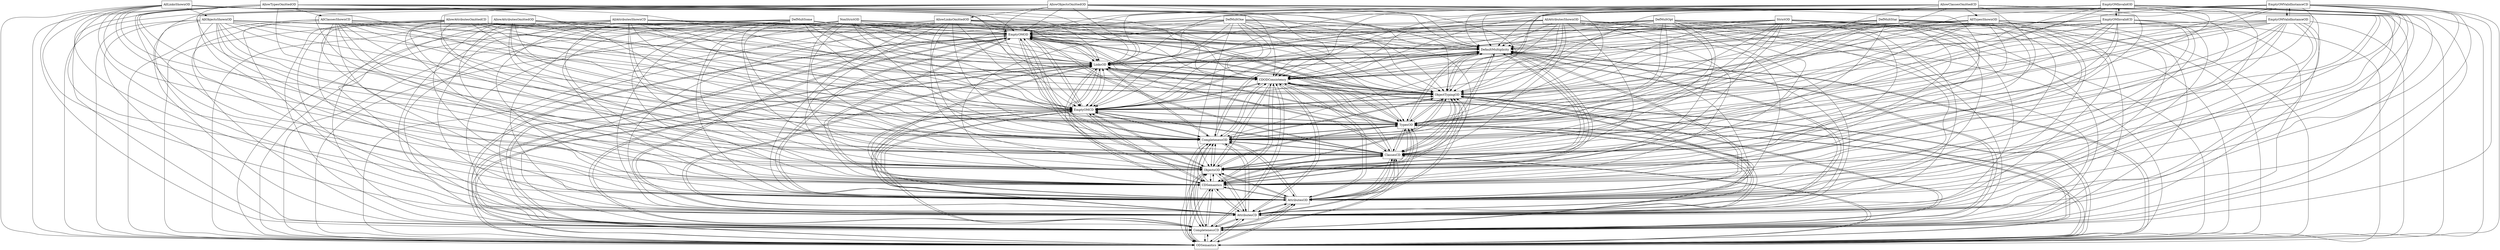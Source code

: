 digraph{
graph [rankdir=TB];
node [shape=box];
edge [arrowhead=normal];
0[label="EmptyOMOD",]
1[label="DefaultMultiplicity",]
2[label="AllowAttributesOmittedOD",]
3[label="AllowObjectsOmittedOD",]
4[label="ODSemantics",]
5[label="DefMultOne",]
6[label="AllLinksShownOD",]
7[label="AllObjectsShownOD",]
8[label="DefMultOpt",]
9[label="AllowLinksOmittedOD",]
10[label="CompletenessCD",]
11[label="StrictOD",]
12[label="NonStrictOD",]
13[label="AttributesCD",]
14[label="EmptyOMInvalidOD",]
15[label="AllowTypesOmittedOD",]
16[label="AllClassesShownCD",]
17[label="AttributesOD",]
18[label="DefMultStar",]
19[label="AllTypesShownOD",]
20[label="CDSemantics",]
21[label="AllAttributesShownCD",]
22[label="ObjectsOD",]
23[label="ClassesCD",]
24[label="EmptyOMInvalidCD",]
25[label="AllowAttributesOmittedCD",]
26[label="CompletenessOD",]
27[label="DefMultSome",]
28[label="AllAttributesShownOD",]
29[label="AllowClassesOmittedCD",]
30[label="TypesOD",]
31[label="EmptyOMCD",]
32[label="EmptyOMValidInstanceCD",]
33[label="ObjectTypingOD",]
34[label="CDODConsistency",]
35[label="EmptyOMValidInstanceOD",]
36[label="LinksOD",]
0->1[label="",]
0->4[label="",]
0->10[label="",]
0->13[label="",]
0->17[label="",]
0->20[label="",]
0->22[label="",]
0->23[label="",]
0->26[label="",]
0->30[label="",]
0->31[label="",]
0->33[label="",]
0->34[label="",]
0->36[label="",]
1->0[label="",]
1->4[label="",]
1->10[label="",]
1->13[label="",]
1->17[label="",]
1->20[label="",]
1->22[label="",]
1->23[label="",]
1->26[label="",]
1->30[label="",]
1->31[label="",]
1->33[label="",]
1->34[label="",]
1->36[label="",]
2->0[label="",]
2->1[label="",]
2->4[label="",]
2->10[label="",]
2->13[label="",]
2->17[label="",]
2->20[label="",]
2->22[label="",]
2->23[label="",]
2->26[label="",]
2->30[label="",]
2->31[label="",]
2->33[label="",]
2->34[label="",]
2->36[label="",]
3->0[label="",]
3->1[label="",]
3->4[label="",]
3->9[label="",]
3->10[label="",]
3->13[label="",]
3->17[label="",]
3->20[label="",]
3->22[label="",]
3->23[label="",]
3->26[label="",]
3->30[label="",]
3->31[label="",]
3->33[label="",]
3->34[label="",]
3->36[label="",]
4->0[label="",]
4->1[label="",]
4->10[label="",]
4->13[label="",]
4->17[label="",]
4->20[label="",]
4->22[label="",]
4->23[label="",]
4->26[label="",]
4->30[label="",]
4->31[label="",]
4->33[label="",]
4->34[label="",]
4->36[label="",]
5->0[label="",]
5->1[label="",]
5->4[label="",]
5->10[label="",]
5->13[label="",]
5->17[label="",]
5->20[label="",]
5->22[label="",]
5->23[label="",]
5->26[label="",]
5->30[label="",]
5->31[label="",]
5->33[label="",]
5->34[label="",]
5->36[label="",]
6->0[label="",]
6->1[label="",]
6->4[label="",]
6->7[label="",]
6->10[label="",]
6->13[label="",]
6->17[label="",]
6->20[label="",]
6->22[label="",]
6->23[label="",]
6->26[label="",]
6->30[label="",]
6->31[label="",]
6->33[label="",]
6->34[label="",]
6->36[label="",]
7->0[label="",]
7->1[label="",]
7->4[label="",]
7->10[label="",]
7->13[label="",]
7->17[label="",]
7->20[label="",]
7->22[label="",]
7->23[label="",]
7->26[label="",]
7->30[label="",]
7->31[label="",]
7->33[label="",]
7->34[label="",]
7->36[label="",]
8->0[label="",]
8->1[label="",]
8->4[label="",]
8->10[label="",]
8->13[label="",]
8->17[label="",]
8->20[label="",]
8->22[label="",]
8->23[label="",]
8->26[label="",]
8->30[label="",]
8->31[label="",]
8->33[label="",]
8->34[label="",]
8->36[label="",]
9->0[label="",]
9->1[label="",]
9->4[label="",]
9->10[label="",]
9->13[label="",]
9->17[label="",]
9->20[label="",]
9->22[label="",]
9->23[label="",]
9->26[label="",]
9->30[label="",]
9->31[label="",]
9->33[label="",]
9->34[label="",]
9->36[label="",]
10->0[label="",]
10->1[label="",]
10->4[label="",]
10->13[label="",]
10->17[label="",]
10->20[label="",]
10->22[label="",]
10->23[label="",]
10->26[label="",]
10->30[label="",]
10->31[label="",]
10->33[label="",]
10->34[label="",]
10->36[label="",]
11->0[label="",]
11->1[label="",]
11->4[label="",]
11->10[label="",]
11->13[label="",]
11->17[label="",]
11->20[label="",]
11->22[label="",]
11->23[label="",]
11->26[label="",]
11->30[label="",]
11->31[label="",]
11->33[label="",]
11->34[label="",]
11->36[label="",]
12->0[label="",]
12->1[label="",]
12->4[label="",]
12->10[label="",]
12->13[label="",]
12->17[label="",]
12->20[label="",]
12->22[label="",]
12->23[label="",]
12->26[label="",]
12->30[label="",]
12->31[label="",]
12->33[label="",]
12->34[label="",]
12->36[label="",]
13->0[label="",]
13->1[label="",]
13->4[label="",]
13->10[label="",]
13->17[label="",]
13->20[label="",]
13->22[label="",]
13->23[label="",]
13->26[label="",]
13->30[label="",]
13->31[label="",]
13->33[label="",]
13->34[label="",]
13->36[label="",]
14->0[label="",]
14->1[label="",]
14->4[label="",]
14->10[label="",]
14->13[label="",]
14->17[label="",]
14->20[label="",]
14->22[label="",]
14->23[label="",]
14->24[label="",]
14->26[label="",]
14->30[label="",]
14->31[label="",]
14->33[label="",]
14->34[label="",]
14->36[label="",]
15->0[label="",]
15->1[label="",]
15->4[label="",]
15->10[label="",]
15->13[label="",]
15->16[label="",]
15->17[label="",]
15->20[label="",]
15->22[label="",]
15->23[label="",]
15->26[label="",]
15->30[label="",]
15->31[label="",]
15->33[label="",]
15->34[label="",]
15->36[label="",]
16->0[label="",]
16->1[label="",]
16->4[label="",]
16->10[label="",]
16->13[label="",]
16->17[label="",]
16->20[label="",]
16->22[label="",]
16->23[label="",]
16->26[label="",]
16->30[label="",]
16->31[label="",]
16->33[label="",]
16->34[label="",]
16->36[label="",]
17->0[label="",]
17->1[label="",]
17->4[label="",]
17->10[label="",]
17->13[label="",]
17->20[label="",]
17->22[label="",]
17->23[label="",]
17->26[label="",]
17->30[label="",]
17->31[label="",]
17->33[label="",]
17->34[label="",]
17->36[label="",]
18->0[label="",]
18->1[label="",]
18->4[label="",]
18->10[label="",]
18->13[label="",]
18->17[label="",]
18->20[label="",]
18->22[label="",]
18->23[label="",]
18->26[label="",]
18->30[label="",]
18->31[label="",]
18->33[label="",]
18->34[label="",]
18->36[label="",]
19->0[label="",]
19->1[label="",]
19->4[label="",]
19->10[label="",]
19->13[label="",]
19->17[label="",]
19->20[label="",]
19->22[label="",]
19->23[label="",]
19->26[label="",]
19->30[label="",]
19->31[label="",]
19->33[label="",]
19->34[label="",]
19->36[label="",]
20->0[label="",]
20->1[label="",]
20->4[label="",]
20->10[label="",]
20->13[label="",]
20->17[label="",]
20->22[label="",]
20->23[label="",]
20->26[label="",]
20->30[label="",]
20->31[label="",]
20->33[label="",]
20->34[label="",]
20->36[label="",]
21->0[label="",]
21->1[label="",]
21->4[label="",]
21->10[label="",]
21->13[label="",]
21->17[label="",]
21->20[label="",]
21->22[label="",]
21->23[label="",]
21->26[label="",]
21->30[label="",]
21->31[label="",]
21->33[label="",]
21->34[label="",]
21->36[label="",]
22->0[label="",]
22->1[label="",]
22->4[label="",]
22->10[label="",]
22->13[label="",]
22->17[label="",]
22->20[label="",]
22->23[label="",]
22->26[label="",]
22->30[label="",]
22->31[label="",]
22->33[label="",]
22->34[label="",]
22->36[label="",]
23->0[label="",]
23->1[label="",]
23->4[label="",]
23->10[label="",]
23->13[label="",]
23->17[label="",]
23->20[label="",]
23->22[label="",]
23->26[label="",]
23->30[label="",]
23->31[label="",]
23->33[label="",]
23->34[label="",]
23->36[label="",]
24->0[label="",]
24->1[label="",]
24->4[label="",]
24->10[label="",]
24->13[label="",]
24->14[label="",]
24->17[label="",]
24->20[label="",]
24->22[label="",]
24->23[label="",]
24->26[label="",]
24->30[label="",]
24->31[label="",]
24->33[label="",]
24->34[label="",]
24->36[label="",]
25->0[label="",]
25->1[label="",]
25->4[label="",]
25->10[label="",]
25->13[label="",]
25->17[label="",]
25->20[label="",]
25->22[label="",]
25->23[label="",]
25->26[label="",]
25->30[label="",]
25->31[label="",]
25->33[label="",]
25->34[label="",]
25->36[label="",]
26->0[label="",]
26->1[label="",]
26->4[label="",]
26->10[label="",]
26->13[label="",]
26->17[label="",]
26->20[label="",]
26->22[label="",]
26->23[label="",]
26->30[label="",]
26->31[label="",]
26->33[label="",]
26->34[label="",]
26->36[label="",]
27->0[label="",]
27->1[label="",]
27->4[label="",]
27->10[label="",]
27->13[label="",]
27->17[label="",]
27->20[label="",]
27->22[label="",]
27->23[label="",]
27->26[label="",]
27->30[label="",]
27->31[label="",]
27->33[label="",]
27->34[label="",]
27->36[label="",]
28->0[label="",]
28->1[label="",]
28->4[label="",]
28->10[label="",]
28->13[label="",]
28->17[label="",]
28->20[label="",]
28->22[label="",]
28->23[label="",]
28->26[label="",]
28->30[label="",]
28->31[label="",]
28->33[label="",]
28->34[label="",]
28->36[label="",]
29->0[label="",]
29->1[label="",]
29->4[label="",]
29->10[label="",]
29->13[label="",]
29->17[label="",]
29->19[label="",]
29->20[label="",]
29->22[label="",]
29->23[label="",]
29->26[label="",]
29->30[label="",]
29->31[label="",]
29->33[label="",]
29->34[label="",]
29->36[label="",]
30->0[label="",]
30->1[label="",]
30->4[label="",]
30->10[label="",]
30->13[label="",]
30->17[label="",]
30->20[label="",]
30->22[label="",]
30->23[label="",]
30->26[label="",]
30->31[label="",]
30->33[label="",]
30->34[label="",]
30->36[label="",]
31->0[label="",]
31->1[label="",]
31->4[label="",]
31->10[label="",]
31->13[label="",]
31->17[label="",]
31->20[label="",]
31->22[label="",]
31->23[label="",]
31->26[label="",]
31->30[label="",]
31->33[label="",]
31->34[label="",]
31->36[label="",]
32->0[label="",]
32->1[label="",]
32->4[label="",]
32->10[label="",]
32->13[label="",]
32->17[label="",]
32->20[label="",]
32->22[label="",]
32->23[label="",]
32->26[label="",]
32->30[label="",]
32->31[label="",]
32->33[label="",]
32->34[label="",]
32->35[label="",]
32->36[label="",]
33->0[label="",]
33->1[label="",]
33->4[label="",]
33->10[label="",]
33->13[label="",]
33->17[label="",]
33->20[label="",]
33->22[label="",]
33->23[label="",]
33->26[label="",]
33->30[label="",]
33->31[label="",]
33->34[label="",]
33->36[label="",]
34->0[label="",]
34->1[label="",]
34->4[label="",]
34->10[label="",]
34->13[label="",]
34->17[label="",]
34->20[label="",]
34->22[label="",]
34->23[label="",]
34->26[label="",]
34->30[label="",]
34->31[label="",]
34->33[label="",]
34->36[label="",]
35->0[label="",]
35->1[label="",]
35->4[label="",]
35->10[label="",]
35->13[label="",]
35->17[label="",]
35->20[label="",]
35->22[label="",]
35->23[label="",]
35->26[label="",]
35->30[label="",]
35->31[label="",]
35->32[label="",]
35->33[label="",]
35->34[label="",]
35->36[label="",]
36->0[label="",]
36->1[label="",]
36->4[label="",]
36->10[label="",]
36->13[label="",]
36->17[label="",]
36->20[label="",]
36->22[label="",]
36->23[label="",]
36->26[label="",]
36->30[label="",]
36->31[label="",]
36->33[label="",]
36->34[label="",]
}
